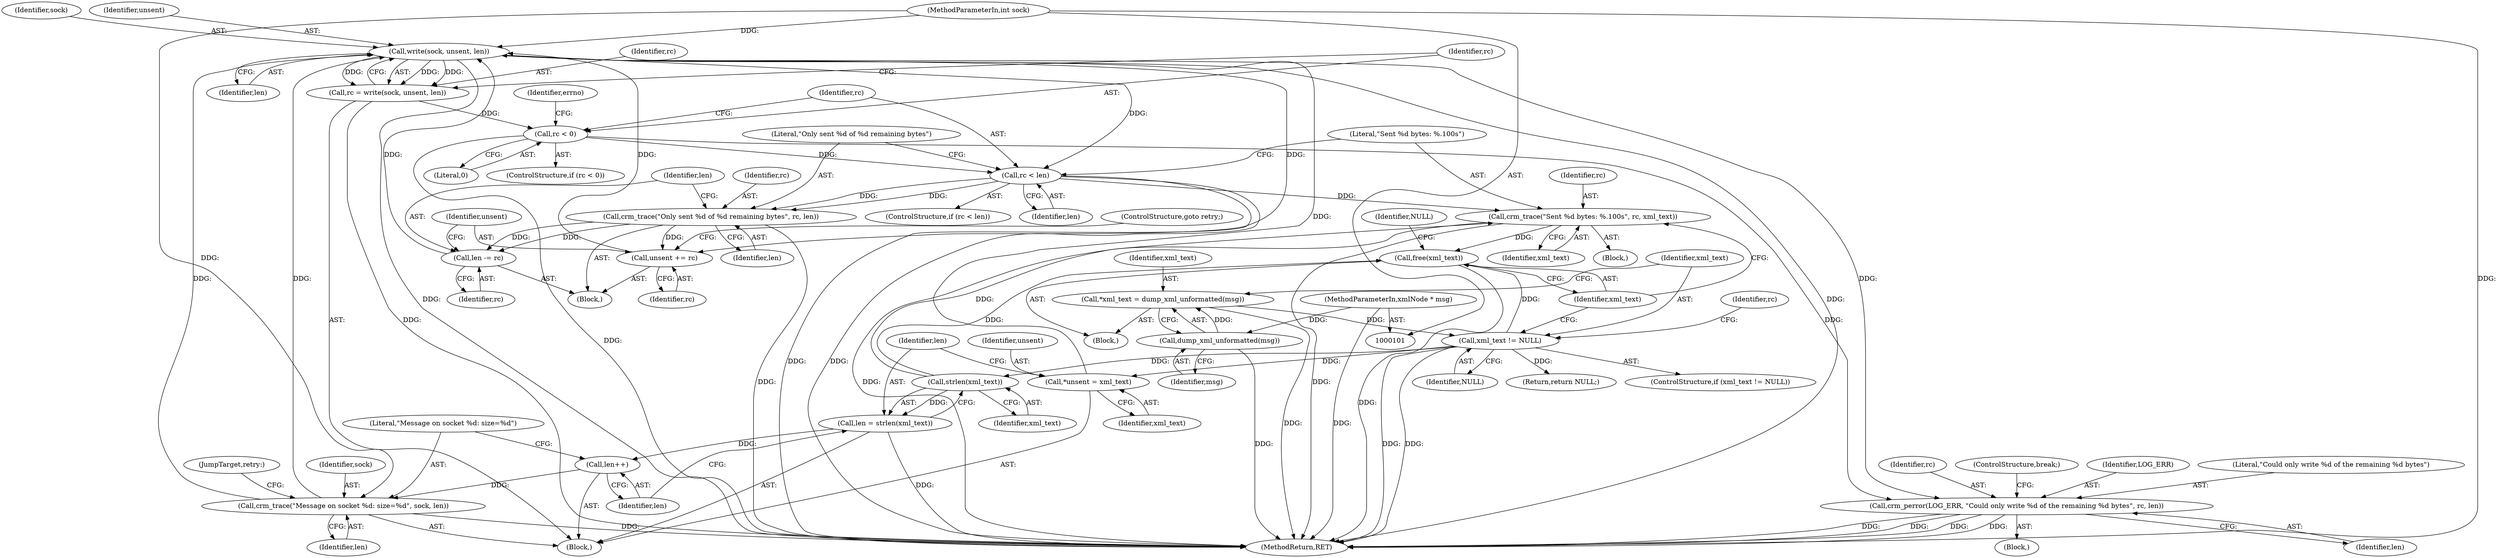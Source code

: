 digraph "1_pacemaker_564f7cc2a51dcd2f28ab12a13394f31be5aa3c93_14@API" {
"1000137" [label="(Call,write(sock, unsent, len))"];
"1000130" [label="(Call,crm_trace(\"Message on socket %d: size=%d\", sock, len))"];
"1000102" [label="(MethodParameterIn,int sock)"];
"1000128" [label="(Call,len++)"];
"1000124" [label="(Call,len = strlen(xml_text))"];
"1000126" [label="(Call,strlen(xml_text))"];
"1000111" [label="(Call,xml_text != NULL)"];
"1000106" [label="(Call,*xml_text = dump_xml_unformatted(msg))"];
"1000108" [label="(Call,dump_xml_unformatted(msg))"];
"1000103" [label="(MethodParameterIn,xmlNode * msg)"];
"1000120" [label="(Call,*unsent = xml_text)"];
"1000174" [label="(Call,unsent += rc)"];
"1000167" [label="(Call,crm_trace(\"Only sent %d of %d remaining bytes\", rc, len))"];
"1000163" [label="(Call,rc < len)"];
"1000142" [label="(Call,rc < 0)"];
"1000135" [label="(Call,rc = write(sock, unsent, len))"];
"1000137" [label="(Call,write(sock, unsent, len))"];
"1000171" [label="(Call,len -= rc)"];
"1000155" [label="(Call,crm_perror(LOG_ERR, \"Could only write %d of the remaining %d bytes\", rc, len))"];
"1000180" [label="(Call,crm_trace(\"Sent %d bytes: %.100s\", rc, xml_text))"];
"1000184" [label="(Call,free(xml_text))"];
"1000125" [label="(Identifier,len)"];
"1000164" [label="(Identifier,rc)"];
"1000138" [label="(Identifier,sock)"];
"1000170" [label="(Identifier,len)"];
"1000165" [label="(Identifier,len)"];
"1000159" [label="(Identifier,len)"];
"1000160" [label="(ControlStructure,break;)"];
"1000104" [label="(Block,)"];
"1000155" [label="(Call,crm_perror(LOG_ERR, \"Could only write %d of the remaining %d bytes\", rc, len))"];
"1000183" [label="(Identifier,xml_text)"];
"1000180" [label="(Call,crm_trace(\"Sent %d bytes: %.100s\", rc, xml_text))"];
"1000137" [label="(Call,write(sock, unsent, len))"];
"1000141" [label="(ControlStructure,if (rc < 0))"];
"1000163" [label="(Call,rc < len)"];
"1000175" [label="(Identifier,unsent)"];
"1000182" [label="(Identifier,rc)"];
"1000173" [label="(Identifier,rc)"];
"1000156" [label="(Identifier,LOG_ERR)"];
"1000176" [label="(Identifier,rc)"];
"1000177" [label="(ControlStructure,goto retry;)"];
"1000122" [label="(Identifier,xml_text)"];
"1000157" [label="(Literal,\"Could only write %d of the remaining %d bytes\")"];
"1000127" [label="(Identifier,xml_text)"];
"1000144" [label="(Literal,0)"];
"1000136" [label="(Identifier,rc)"];
"1000179" [label="(Block,)"];
"1000114" [label="(Block,)"];
"1000112" [label="(Identifier,xml_text)"];
"1000166" [label="(Block,)"];
"1000158" [label="(Identifier,rc)"];
"1000106" [label="(Call,*xml_text = dump_xml_unformatted(msg))"];
"1000172" [label="(Identifier,len)"];
"1000181" [label="(Literal,\"Sent %d bytes: %.100s\")"];
"1000129" [label="(Identifier,len)"];
"1000167" [label="(Call,crm_trace(\"Only sent %d of %d remaining bytes\", rc, len))"];
"1000188" [label="(MethodReturn,RET)"];
"1000174" [label="(Call,unsent += rc)"];
"1000103" [label="(MethodParameterIn,xmlNode * msg)"];
"1000110" [label="(ControlStructure,if (xml_text != NULL))"];
"1000126" [label="(Call,strlen(xml_text))"];
"1000109" [label="(Identifier,msg)"];
"1000124" [label="(Call,len = strlen(xml_text))"];
"1000187" [label="(Identifier,NULL)"];
"1000162" [label="(ControlStructure,if (rc < len))"];
"1000148" [label="(Block,)"];
"1000184" [label="(Call,free(xml_text))"];
"1000113" [label="(Identifier,NULL)"];
"1000147" [label="(Identifier,errno)"];
"1000117" [label="(Identifier,rc)"];
"1000185" [label="(Identifier,xml_text)"];
"1000142" [label="(Call,rc < 0)"];
"1000120" [label="(Call,*unsent = xml_text)"];
"1000130" [label="(Call,crm_trace(\"Message on socket %d: size=%d\", sock, len))"];
"1000108" [label="(Call,dump_xml_unformatted(msg))"];
"1000140" [label="(Identifier,len)"];
"1000169" [label="(Identifier,rc)"];
"1000134" [label="(JumpTarget,retry:)"];
"1000121" [label="(Identifier,unsent)"];
"1000132" [label="(Identifier,sock)"];
"1000143" [label="(Identifier,rc)"];
"1000135" [label="(Call,rc = write(sock, unsent, len))"];
"1000139" [label="(Identifier,unsent)"];
"1000102" [label="(MethodParameterIn,int sock)"];
"1000171" [label="(Call,len -= rc)"];
"1000133" [label="(Identifier,len)"];
"1000128" [label="(Call,len++)"];
"1000111" [label="(Call,xml_text != NULL)"];
"1000186" [label="(Return,return NULL;)"];
"1000168" [label="(Literal,\"Only sent %d of %d remaining bytes\")"];
"1000107" [label="(Identifier,xml_text)"];
"1000131" [label="(Literal,\"Message on socket %d: size=%d\")"];
"1000137" -> "1000135"  [label="AST: "];
"1000137" -> "1000140"  [label="CFG: "];
"1000138" -> "1000137"  [label="AST: "];
"1000139" -> "1000137"  [label="AST: "];
"1000140" -> "1000137"  [label="AST: "];
"1000135" -> "1000137"  [label="CFG: "];
"1000137" -> "1000188"  [label="DDG: "];
"1000137" -> "1000188"  [label="DDG: "];
"1000137" -> "1000135"  [label="DDG: "];
"1000137" -> "1000135"  [label="DDG: "];
"1000137" -> "1000135"  [label="DDG: "];
"1000130" -> "1000137"  [label="DDG: "];
"1000130" -> "1000137"  [label="DDG: "];
"1000102" -> "1000137"  [label="DDG: "];
"1000120" -> "1000137"  [label="DDG: "];
"1000174" -> "1000137"  [label="DDG: "];
"1000171" -> "1000137"  [label="DDG: "];
"1000137" -> "1000155"  [label="DDG: "];
"1000137" -> "1000163"  [label="DDG: "];
"1000137" -> "1000174"  [label="DDG: "];
"1000130" -> "1000114"  [label="AST: "];
"1000130" -> "1000133"  [label="CFG: "];
"1000131" -> "1000130"  [label="AST: "];
"1000132" -> "1000130"  [label="AST: "];
"1000133" -> "1000130"  [label="AST: "];
"1000134" -> "1000130"  [label="CFG: "];
"1000130" -> "1000188"  [label="DDG: "];
"1000102" -> "1000130"  [label="DDG: "];
"1000128" -> "1000130"  [label="DDG: "];
"1000102" -> "1000101"  [label="AST: "];
"1000102" -> "1000188"  [label="DDG: "];
"1000128" -> "1000114"  [label="AST: "];
"1000128" -> "1000129"  [label="CFG: "];
"1000129" -> "1000128"  [label="AST: "];
"1000131" -> "1000128"  [label="CFG: "];
"1000124" -> "1000128"  [label="DDG: "];
"1000124" -> "1000114"  [label="AST: "];
"1000124" -> "1000126"  [label="CFG: "];
"1000125" -> "1000124"  [label="AST: "];
"1000126" -> "1000124"  [label="AST: "];
"1000129" -> "1000124"  [label="CFG: "];
"1000124" -> "1000188"  [label="DDG: "];
"1000126" -> "1000124"  [label="DDG: "];
"1000126" -> "1000127"  [label="CFG: "];
"1000127" -> "1000126"  [label="AST: "];
"1000111" -> "1000126"  [label="DDG: "];
"1000126" -> "1000180"  [label="DDG: "];
"1000126" -> "1000184"  [label="DDG: "];
"1000111" -> "1000110"  [label="AST: "];
"1000111" -> "1000113"  [label="CFG: "];
"1000112" -> "1000111"  [label="AST: "];
"1000113" -> "1000111"  [label="AST: "];
"1000117" -> "1000111"  [label="CFG: "];
"1000185" -> "1000111"  [label="CFG: "];
"1000111" -> "1000188"  [label="DDG: "];
"1000111" -> "1000188"  [label="DDG: "];
"1000106" -> "1000111"  [label="DDG: "];
"1000111" -> "1000120"  [label="DDG: "];
"1000111" -> "1000184"  [label="DDG: "];
"1000111" -> "1000186"  [label="DDG: "];
"1000106" -> "1000104"  [label="AST: "];
"1000106" -> "1000108"  [label="CFG: "];
"1000107" -> "1000106"  [label="AST: "];
"1000108" -> "1000106"  [label="AST: "];
"1000112" -> "1000106"  [label="CFG: "];
"1000106" -> "1000188"  [label="DDG: "];
"1000108" -> "1000106"  [label="DDG: "];
"1000108" -> "1000109"  [label="CFG: "];
"1000109" -> "1000108"  [label="AST: "];
"1000108" -> "1000188"  [label="DDG: "];
"1000103" -> "1000108"  [label="DDG: "];
"1000103" -> "1000101"  [label="AST: "];
"1000103" -> "1000188"  [label="DDG: "];
"1000120" -> "1000114"  [label="AST: "];
"1000120" -> "1000122"  [label="CFG: "];
"1000121" -> "1000120"  [label="AST: "];
"1000122" -> "1000120"  [label="AST: "];
"1000125" -> "1000120"  [label="CFG: "];
"1000174" -> "1000166"  [label="AST: "];
"1000174" -> "1000176"  [label="CFG: "];
"1000175" -> "1000174"  [label="AST: "];
"1000176" -> "1000174"  [label="AST: "];
"1000177" -> "1000174"  [label="CFG: "];
"1000167" -> "1000174"  [label="DDG: "];
"1000167" -> "1000166"  [label="AST: "];
"1000167" -> "1000170"  [label="CFG: "];
"1000168" -> "1000167"  [label="AST: "];
"1000169" -> "1000167"  [label="AST: "];
"1000170" -> "1000167"  [label="AST: "];
"1000172" -> "1000167"  [label="CFG: "];
"1000167" -> "1000188"  [label="DDG: "];
"1000163" -> "1000167"  [label="DDG: "];
"1000163" -> "1000167"  [label="DDG: "];
"1000167" -> "1000171"  [label="DDG: "];
"1000167" -> "1000171"  [label="DDG: "];
"1000163" -> "1000162"  [label="AST: "];
"1000163" -> "1000165"  [label="CFG: "];
"1000164" -> "1000163"  [label="AST: "];
"1000165" -> "1000163"  [label="AST: "];
"1000168" -> "1000163"  [label="CFG: "];
"1000181" -> "1000163"  [label="CFG: "];
"1000163" -> "1000188"  [label="DDG: "];
"1000163" -> "1000188"  [label="DDG: "];
"1000142" -> "1000163"  [label="DDG: "];
"1000163" -> "1000180"  [label="DDG: "];
"1000142" -> "1000141"  [label="AST: "];
"1000142" -> "1000144"  [label="CFG: "];
"1000143" -> "1000142"  [label="AST: "];
"1000144" -> "1000142"  [label="AST: "];
"1000147" -> "1000142"  [label="CFG: "];
"1000164" -> "1000142"  [label="CFG: "];
"1000142" -> "1000188"  [label="DDG: "];
"1000135" -> "1000142"  [label="DDG: "];
"1000142" -> "1000155"  [label="DDG: "];
"1000135" -> "1000114"  [label="AST: "];
"1000136" -> "1000135"  [label="AST: "];
"1000143" -> "1000135"  [label="CFG: "];
"1000135" -> "1000188"  [label="DDG: "];
"1000171" -> "1000166"  [label="AST: "];
"1000171" -> "1000173"  [label="CFG: "];
"1000172" -> "1000171"  [label="AST: "];
"1000173" -> "1000171"  [label="AST: "];
"1000175" -> "1000171"  [label="CFG: "];
"1000155" -> "1000148"  [label="AST: "];
"1000155" -> "1000159"  [label="CFG: "];
"1000156" -> "1000155"  [label="AST: "];
"1000157" -> "1000155"  [label="AST: "];
"1000158" -> "1000155"  [label="AST: "];
"1000159" -> "1000155"  [label="AST: "];
"1000160" -> "1000155"  [label="CFG: "];
"1000155" -> "1000188"  [label="DDG: "];
"1000155" -> "1000188"  [label="DDG: "];
"1000155" -> "1000188"  [label="DDG: "];
"1000155" -> "1000188"  [label="DDG: "];
"1000180" -> "1000179"  [label="AST: "];
"1000180" -> "1000183"  [label="CFG: "];
"1000181" -> "1000180"  [label="AST: "];
"1000182" -> "1000180"  [label="AST: "];
"1000183" -> "1000180"  [label="AST: "];
"1000185" -> "1000180"  [label="CFG: "];
"1000180" -> "1000188"  [label="DDG: "];
"1000180" -> "1000188"  [label="DDG: "];
"1000180" -> "1000184"  [label="DDG: "];
"1000184" -> "1000104"  [label="AST: "];
"1000184" -> "1000185"  [label="CFG: "];
"1000185" -> "1000184"  [label="AST: "];
"1000187" -> "1000184"  [label="CFG: "];
"1000184" -> "1000188"  [label="DDG: "];
}
